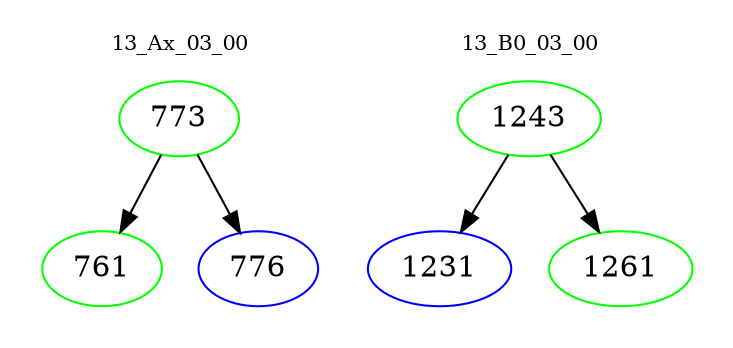 digraph{
subgraph cluster_0 {
color = white
label = "13_Ax_03_00";
fontsize=10;
T0_773 [label="773", color="green"]
T0_773 -> T0_761 [color="black"]
T0_761 [label="761", color="green"]
T0_773 -> T0_776 [color="black"]
T0_776 [label="776", color="blue"]
}
subgraph cluster_1 {
color = white
label = "13_B0_03_00";
fontsize=10;
T1_1243 [label="1243", color="green"]
T1_1243 -> T1_1231 [color="black"]
T1_1231 [label="1231", color="blue"]
T1_1243 -> T1_1261 [color="black"]
T1_1261 [label="1261", color="green"]
}
}
